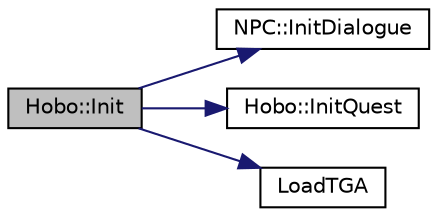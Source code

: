 digraph "Hobo::Init"
{
  bgcolor="transparent";
  edge [fontname="Helvetica",fontsize="10",labelfontname="Helvetica",labelfontsize="10"];
  node [fontname="Helvetica",fontsize="10",shape=record];
  rankdir="LR";
  Node1 [label="Hobo::Init",height=0.2,width=0.4,color="black", fillcolor="grey75", style="filled", fontcolor="black"];
  Node1 -> Node2 [color="midnightblue",fontsize="10",style="solid",fontname="Helvetica"];
  Node2 [label="NPC::InitDialogue",height=0.2,width=0.4,color="black",URL="$classNPC.html#a3ea41c7d9745e0be2d2b25187dbaf3f7",tooltip="Initialzier for the dialouge. "];
  Node1 -> Node3 [color="midnightblue",fontsize="10",style="solid",fontname="Helvetica"];
  Node3 [label="Hobo::InitQuest",height=0.2,width=0.4,color="black",URL="$classHobo.html#a8954f38328192e36d833e5ee6860f2b5",tooltip="Initialzier for hobo the quest text. "];
  Node1 -> Node4 [color="midnightblue",fontsize="10",style="solid",fontname="Helvetica"];
  Node4 [label="LoadTGA",height=0.2,width=0.4,color="black",URL="$LoadTGA_8cpp.html#a459a80ca6de67a1e3493bfb66ae317e4"];
}
